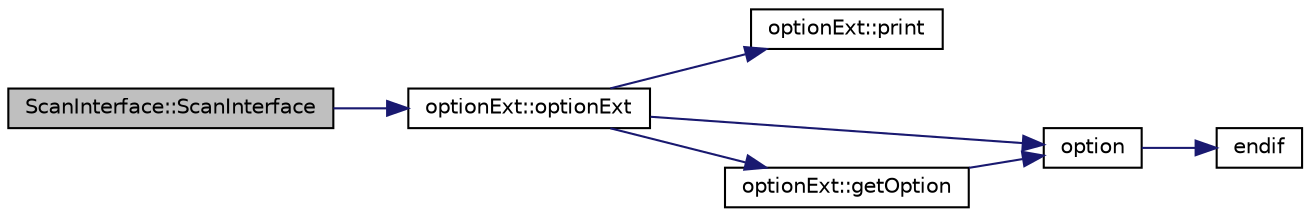 digraph "ScanInterface::ScanInterface"
{
  edge [fontname="Helvetica",fontsize="10",labelfontname="Helvetica",labelfontsize="10"];
  node [fontname="Helvetica",fontsize="10",shape=record];
  rankdir="LR";
  Node1 [label="ScanInterface::ScanInterface",height=0.2,width=0.4,color="black", fillcolor="grey75", style="filled", fontcolor="black"];
  Node1 -> Node2 [color="midnightblue",fontsize="10",style="solid",fontname="Helvetica"];
  Node2 [label="optionExt::optionExt",height=0.2,width=0.4,color="black", fillcolor="white", style="filled",URL="$d4/d23/classoption_ext.html#ae06eef0c6d2ce7f0b275b90b6941801f",tooltip="Set to true if this option was selected by the user. "];
  Node2 -> Node3 [color="midnightblue",fontsize="10",style="solid",fontname="Helvetica"];
  Node3 [label="optionExt::print",height=0.2,width=0.4,color="black", fillcolor="white", style="filled",URL="$d4/d23/classoption_ext.html#a8c07ffac8f67f6d8d9154db998d84784",tooltip="Print a help string for this option. "];
  Node2 -> Node4 [color="midnightblue",fontsize="10",style="solid",fontname="Helvetica"];
  Node4 [label="option",height=0.2,width=0.4,color="black", fillcolor="white", style="filled",URL="$de/d88/_analysis_2_c_make_lists_8txt.html#a9dcdd08ec908a20435e0559a1ba70bec"];
  Node4 -> Node5 [color="midnightblue",fontsize="10",style="solid",fontname="Helvetica"];
  Node5 [label="endif",height=0.2,width=0.4,color="black", fillcolor="white", style="filled",URL="$dc/de0/_acquisition_2_m_c_a_2source_2_c_make_lists_8txt.html#aeb1e8c468f68e07ffda16b89438d9b73"];
  Node2 -> Node6 [color="midnightblue",fontsize="10",style="solid",fontname="Helvetica"];
  Node6 [label="optionExt::getOption",height=0.2,width=0.4,color="black", fillcolor="white", style="filled",URL="$d4/d23/classoption_ext.html#a650838755d0f45dbd07765bf61475661"];
  Node6 -> Node4 [color="midnightblue",fontsize="10",style="solid",fontname="Helvetica"];
}

